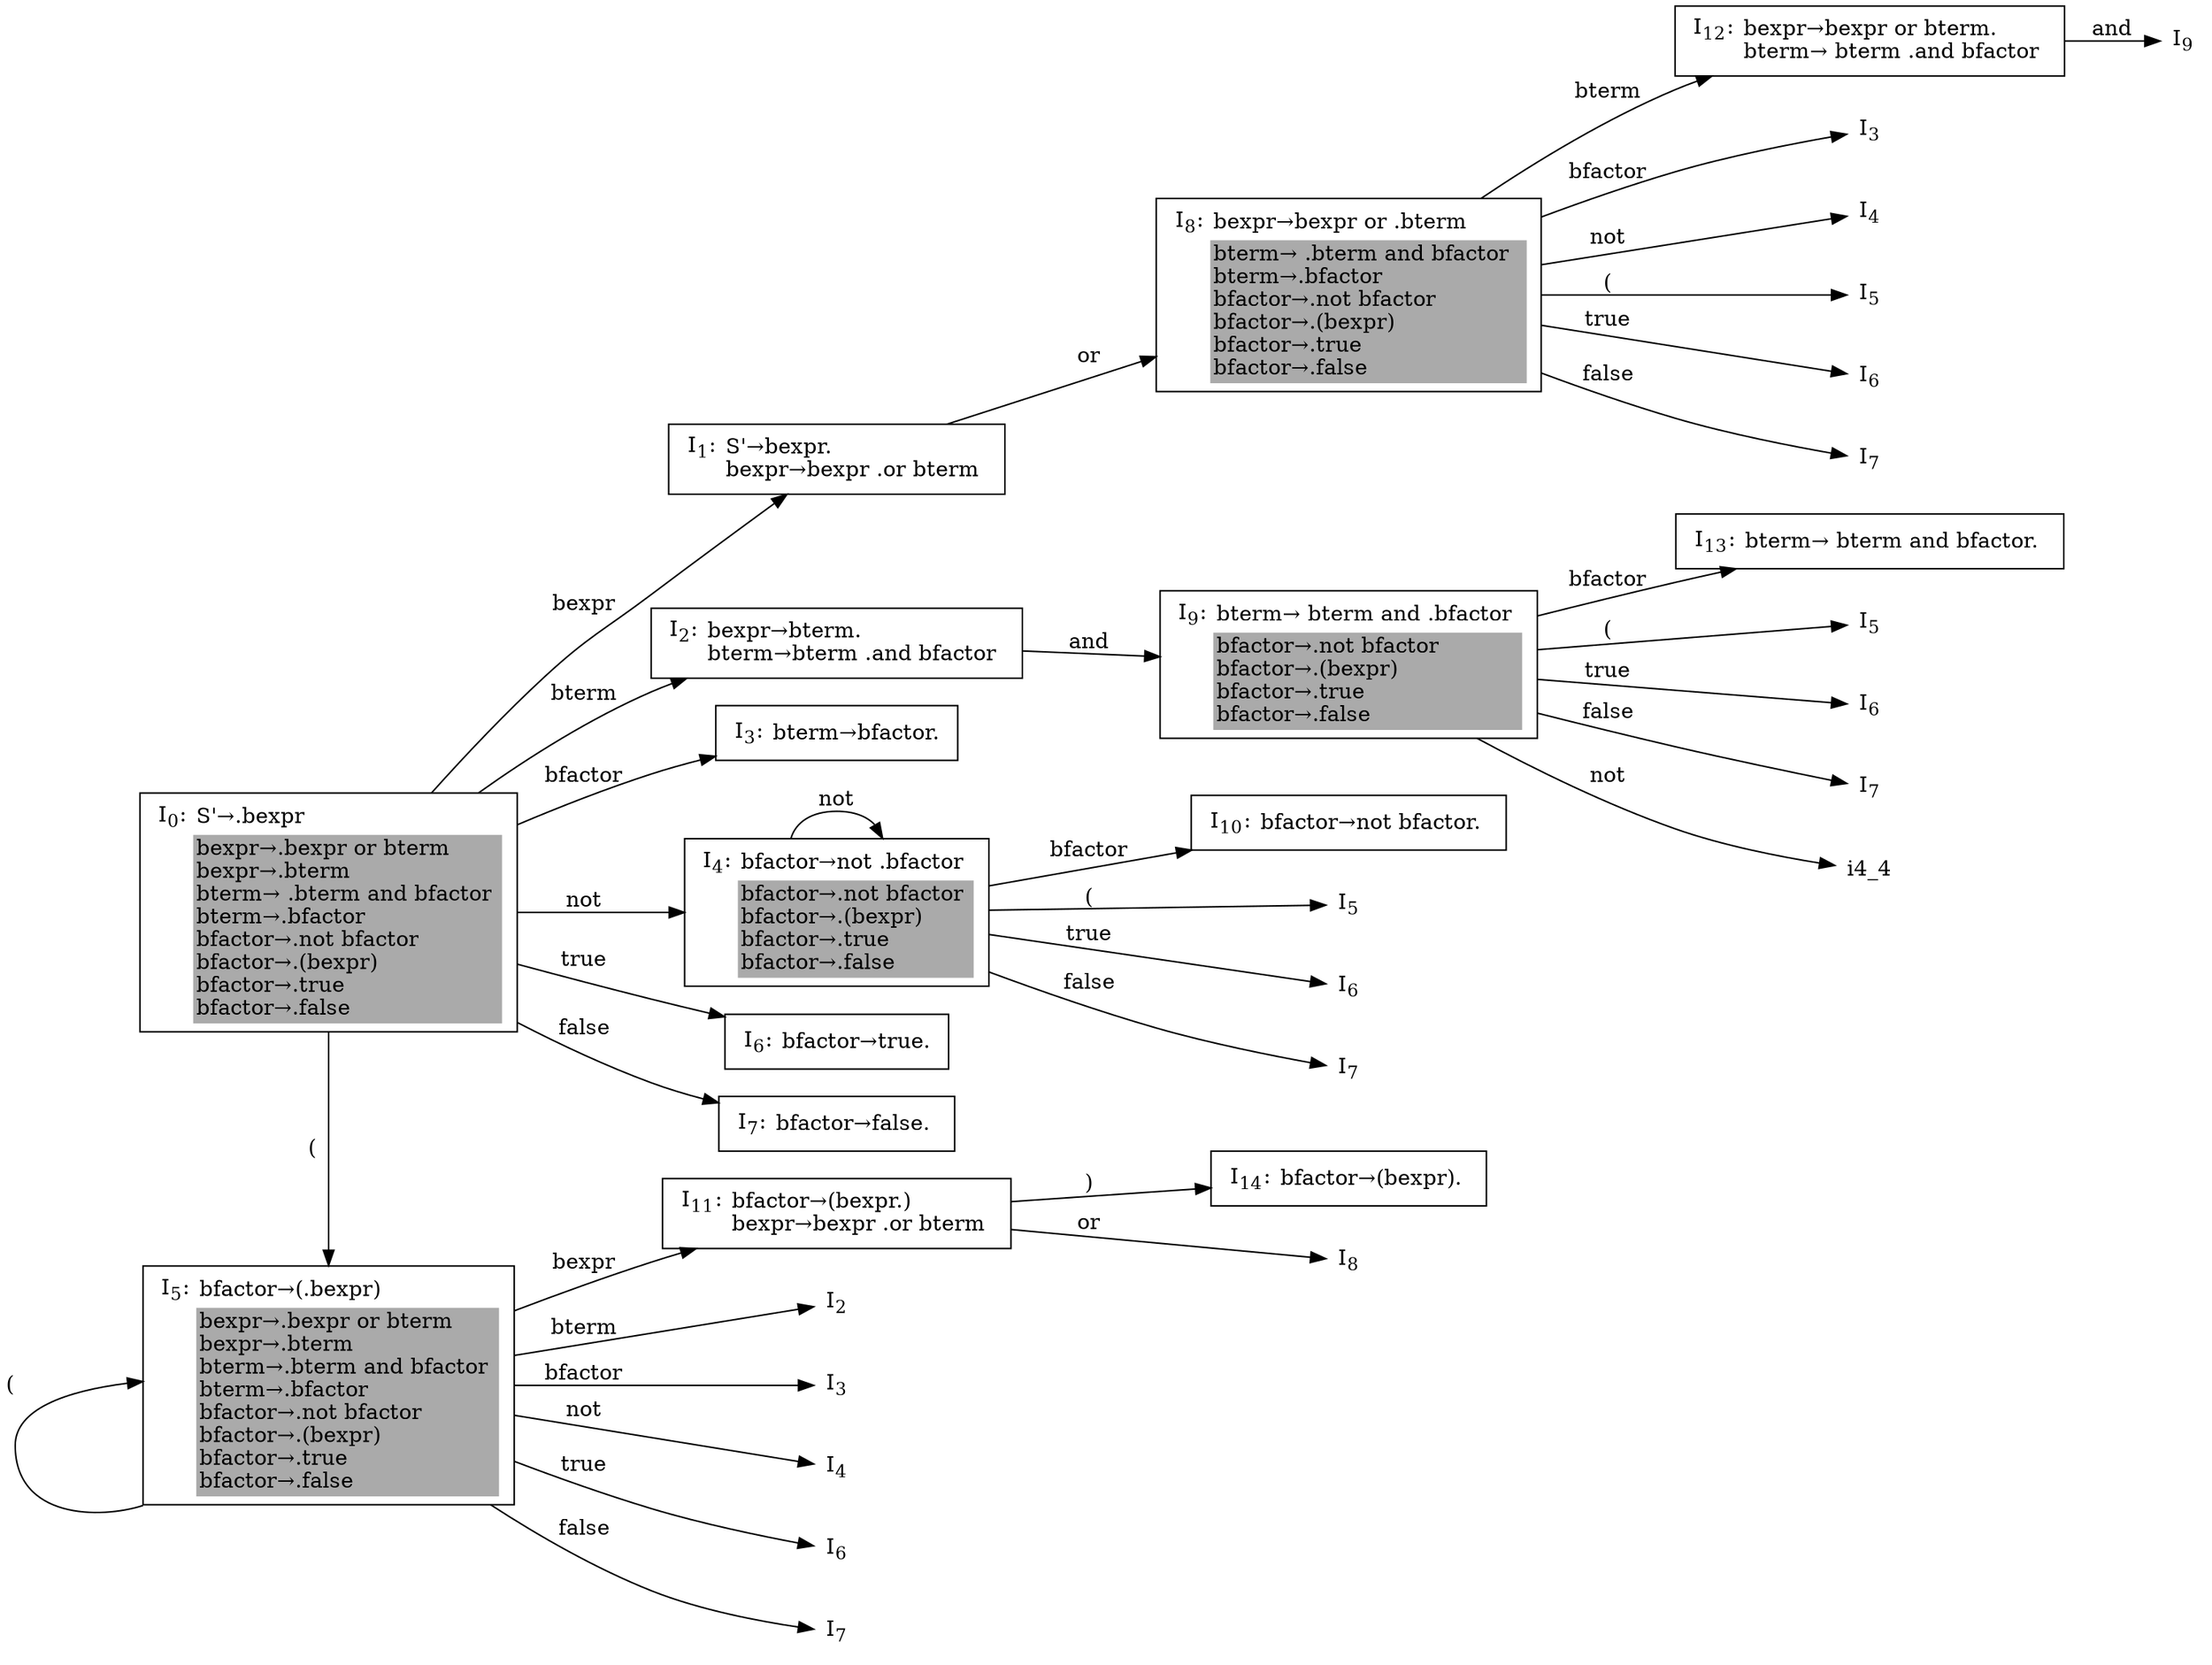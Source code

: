 // https://stackoverflow.com/questions/23929074/how-can-i-align-nodes-horizontally-when-rankdir-lr-in-graphviz
digraph{
	rankdir=LR;
	ratio=auto
	node[shape=rectangle];

	i0[label=<
		<TABLE border="0">
			<TR>
				<TD valign="top" rowspan="2">
					I<sub>0</sub>:
				</TD>
				<TD align="left">
					S'→.bexpr<BR ALIGN="LEFT"/>
				</TD>
			</TR>
			<TR>
				<TD align="left" bgcolor="#aaaaaa">
					bexpr→.bexpr or bterm <BR ALIGN="LEFT"/>
					bexpr→.bterm <BR ALIGN="LEFT"/>
					bterm→ .bterm and bfactor <BR ALIGN="LEFT"/>
					bterm→.bfactor <BR ALIGN="LEFT"/>
					bfactor→.not bfactor <BR ALIGN="LEFT"/>
					bfactor→.(bexpr) <BR ALIGN="LEFT"/>
					bfactor→.true <BR ALIGN="LEFT"/>
					bfactor→.false <BR ALIGN="LEFT"/>
				</TD>
			</TR>
		</TABLE>
	>];

	i1[label=<
		<TABLE border="0">
			<TR>
				<TD valign="top">
					I<sub>1</sub>:
				</TD>
				<TD align="left">
					S'→bexpr. <BR ALIGN="LEFT"/>
					bexpr→bexpr .or bterm <BR ALIGN="LEFT"/>
				</TD>
			</TR>
		</TABLE>
	>];

	i2[label=<
		<TABLE border="0">
			<TR>
				<TD valign="top" rowspan="1">
					I<sub>2</sub>:
				</TD>
				<TD align="left">
					bexpr→bterm. <BR ALIGN="LEFT"/>
					bterm→bterm .and bfactor <BR ALIGN="LEFT"/>
				</TD>
			</TR>
		</TABLE>
	>];

	i3[label=<
		<TABLE border="0">
			<TR>
				<TD valign="top" rowspan="1">
					I<sub>3</sub>:
				</TD>
				<TD align="left">
					bterm→bfactor.<BR ALIGN="LEFT"/>
				</TD>
			</TR>
		</TABLE>
	>];

	i4[label=<
		<TABLE border="0">
			<TR>
				<TD valign="top" rowspan="2">
					I<sub>4</sub>:
				</TD>
				<TD align="left">
					bfactor→not .bfactor <BR ALIGN="LEFT"/>
				</TD>
			</TR>
			<TR>
				<TD align="left" bgcolor="#aaaaaa">
					bfactor→.not bfactor <BR ALIGN="LEFT"/>
					bfactor→.(bexpr) <BR ALIGN="LEFT"/>
					bfactor→.true <BR ALIGN="LEFT"/>
					bfactor→.false <BR ALIGN="LEFT"/>
				</TD>
			</TR>
		</TABLE>
	>];
	i5[label=<
		<TABLE border="0">
			<TR>
				<TD valign="top" rowspan="2">
					I<sub>5</sub>:
				</TD>
				<TD align="left">
					bfactor→(.bexpr) <BR ALIGN="LEFT"/>
				</TD>
			</TR>
			<TR>
				<TD align="left" bgcolor="#aaaaaa">
					bexpr→.bexpr or bterm <BR ALIGN="LEFT"/>
					bexpr→.bterm <BR ALIGN="LEFT"/>
					bterm→.bterm and bfactor <BR ALIGN="LEFT"/>
					bterm→.bfactor <BR ALIGN="LEFT"/>
					bfactor→.not bfactor <BR ALIGN="LEFT"/>
					bfactor→.(bexpr) <BR ALIGN="LEFT"/>
					bfactor→.true <BR ALIGN="LEFT"/>
					bfactor→.false <BR ALIGN="LEFT"/>
				</TD>
			</TR>
		</TABLE>
	>];

	i6[label=<
		<TABLE border="0">
			<TR>
				<TD valign="top" rowspan="1">
					I<sub>6</sub>:
				</TD>
				<TD align="left">
					bfactor→true.<BR ALIGN="LEFT"/>
				</TD>
			</TR>
		</TABLE>
	>];

	i7[label=<
		<TABLE border="0">
			<TR>
				<TD valign="top" rowspan="1">
					I<sub>7</sub>:
				</TD>
				<TD align="left">
					bfactor→false. <BR ALIGN="LEFT"/>
				</TD>
			</TR>
		</TABLE>
	>];

	i8[label=<
		<TABLE border="0">
			<TR>
				<TD valign="top" rowspan="2">
					I<sub>8</sub>:
				</TD>
				<TD align="left">
					bexpr→bexpr or .bterm  <BR ALIGN="LEFT"/>
				</TD>
			</TR>
			<TR>
				<TD align="left" bgcolor="#aaaaaa">
					bterm→ .bterm and bfactor  <BR ALIGN="LEFT"/>
					bterm→.bfactor  <BR ALIGN="LEFT"/>
					bfactor→.not bfactor  <BR ALIGN="LEFT"/>
					bfactor→.(bexpr)  <BR ALIGN="LEFT"/>
					bfactor→.true  <BR ALIGN="LEFT"/>
					bfactor→.false  <BR ALIGN="LEFT"/>
				</TD>
			</TR>
		</TABLE>
	>];

	i9[label=<
		<TABLE border="0">
			<TR>
				<TD valign="top" rowspan="2">
					I<sub>9</sub>:
				</TD>
				<TD align="left">
					bterm→ bterm and .bfactor <BR ALIGN="LEFT"/>
				</TD>
			</TR>
			<TR>
				<TD align="left" bgcolor="#aaaaaa">
					bfactor→.not bfactor <BR ALIGN="LEFT"/>
					bfactor→.(bexpr) <BR ALIGN="LEFT"/>
					bfactor→.true <BR ALIGN="LEFT"/>
					bfactor→.false <BR ALIGN="LEFT"/>
				</TD>
			</TR>
		</TABLE>
	>];

	i10[label=<
		<TABLE border="0">
			<TR>
				<TD valign="top" rowspan="1">
					I<sub>10</sub>:
				</TD>
				<TD align="left">
					bfactor→not bfactor. <BR ALIGN="LEFT"/>
				</TD>
			</TR>
		</TABLE>
	>];

	i11[label=<
		<TABLE border="0">
			<TR>
				<TD valign="top" rowspan="1">
					I<sub>11</sub>:
				</TD>
				<TD align="left">
					bfactor→(bexpr.) <BR ALIGN="LEFT"/>
					bexpr→bexpr .or bterm <BR ALIGN="LEFT"/>
				</TD>
			</TR>
		</TABLE>
	>];

	i12[label=<
		<TABLE border="0">
			<TR>
				<TD valign="top" rowspan="1">
					I<sub>12</sub>:
				</TD>
				<TD align="left">
						bexpr→bexpr or bterm. <BR ALIGN="LEFT"/>
						bterm→ bterm .and bfactor <BR ALIGN="LEFT"/>
				</TD>
			</TR>
		</TABLE>
	>];

	i13[label=<
		<TABLE border="0">
			<TR>
				<TD valign="top" rowspan="1">
					I<sub>13</sub>:
				</TD>
				<TD align="left">
					bterm→ bterm and bfactor. <BR ALIGN="LEFT"/>
				</TD>
			</TR>
		</TABLE>
	>];

	i14[label=<
		<TABLE border="0">
			<TR>
				<TD valign="top" rowspan="1">
					I<sub>14</sub>:
				</TD>
				<TD align="left">
					bfactor→(bexpr). <BR ALIGN="LEFT"/>
				</TD>
			</TR>
		</TABLE>
	>];

	node[width=0.15,shape=none,fixedsize=false];
	i2_1[label=<I<sub>2</sub>>];
	i3_1[label=<I<sub>3</sub>>];
	i3_2[label=<I<sub>3</sub>>];
	i4_2[label=<I<sub>4</sub>>];
	i4_3[label=<I<sub>4</sub>>];
	i4_3[label=<I<sub>4</sub>>];
	i5_1[label=<I<sub>5</sub>>];
	i5_3[label=<I<sub>5</sub>>];
	i5_4[label=<I<sub>5</sub>>];
	i6_1[label=<I<sub>6</sub>>];
	i6_2[label=<I<sub>6</sub>>];
	i6_3[label=<I<sub>6</sub>>];
	i6_4[label=<I<sub>6</sub>>];
	i7_1[label=<I<sub>7</sub>>];
	i7_2[label=<I<sub>7</sub>>];
	i7_3[label=<I<sub>7</sub>>];
	i7_4[label=<I<sub>7</sub>>];
	i8_1[label=<I<sub>8</sub>>];
	i9_1[label=<I<sub>9</sub>>];

	i0 -> i1 [label ="bexpr"];
	i0 -> i2 [label = "bterm"];
	i0 -> i3 [label = "bfactor"];
	i0 -> i4 [label = "not"];
	i0 -> i5 [label = "("];
	i0 -> i6 [label = "true"];
	i0 -> i7 [label = "false"];
	i1 -> i8 [label = "or"];
	i2 -> i9 [label = "and"];
	i4 -> i10 [label = "bfactor"];
	i4 -> i4 [label = "not",weight=1];
	i4 -> i5_1 [label = "("];
	i4 -> i6_1 [label = "true"];
	i4 -> i7_1 [label = "false"];
	i5 -> i11 [label = "bexpr"];
	i5 -> i2_1 [label ="bterm"];
	i5 -> i3_1 [label = "bfactor"];
	i5 -> i4_2 [label = "not"];
	i5:sw -> i5:_ [label = "("];
	i5 -> i6_2 [label = "true"];
	i5 -> i7_2 [label = "false"];
	i8 -> i12 [label = "bterm"];
	i8 -> i3_2 [label = "bfactor"];
	i8 -> i4_3 [label = "not"];
	i8 -> i5_3 [label = "("];
	i8 -> i6_3 [label = "true"];
	i8 -> i7_3 [label = "false"];
	i9 -> i13 [label = "bfactor"];
	i9 -> i4_4 [label = "not"];
	i9 -> i5_4 [label = "("];
	i9 -> i6_4 [label = "true"];
	i9 -> i7_4 [label = "false"];
	i11 -> i14 [label = ")"];
	i11 -> i8_1 [label = "or"];
	i12 -> i9_1[label = "and"];
	{rank = same;i0,i5};
}
